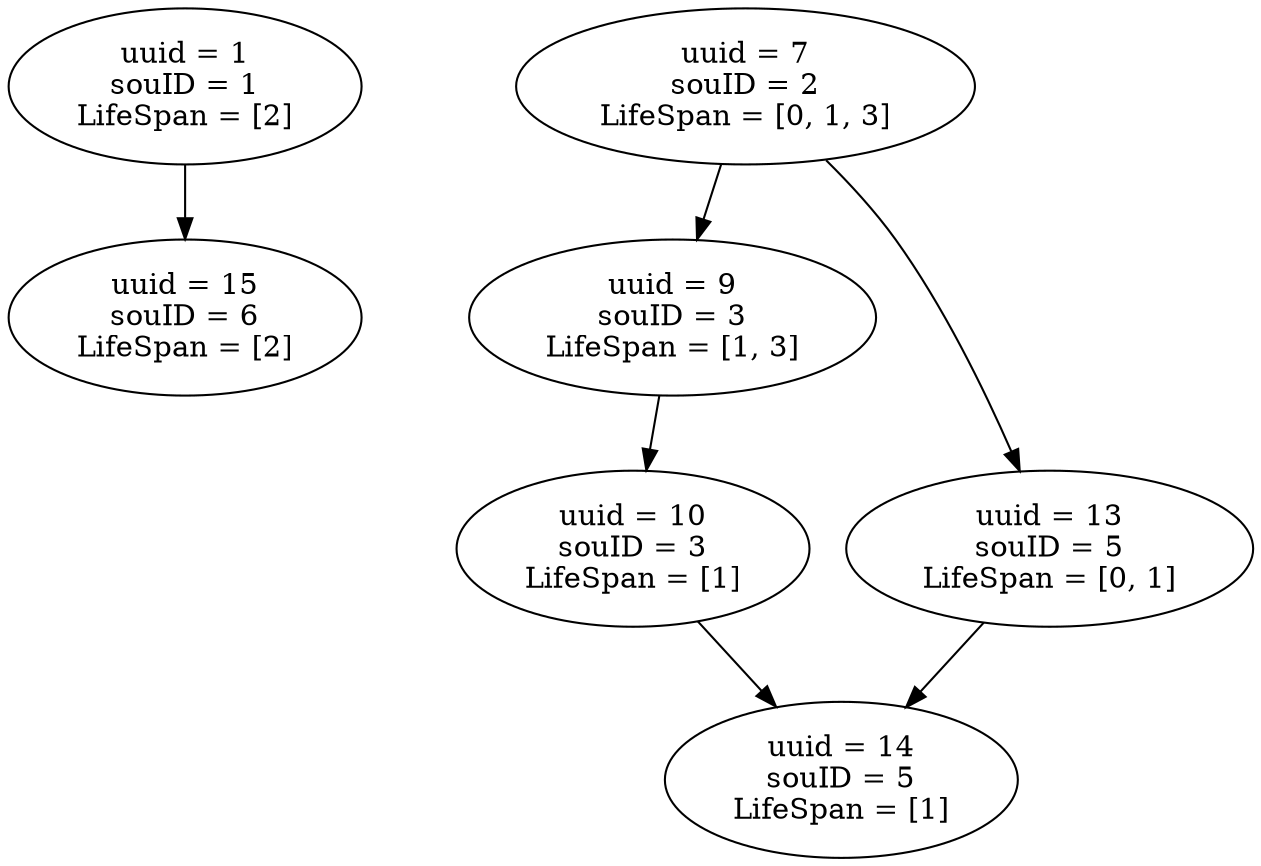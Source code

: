 // IindexGraph
digraph {
	1 [label="uuid = 1
souID = 1
LifeSpan = [2]"]
	7 [label="uuid = 7
souID = 2
LifeSpan = [0, 1, 3]"]
	9 [label="uuid = 9
souID = 3
LifeSpan = [1, 3]"]
	10 [label="uuid = 10
souID = 3
LifeSpan = [1]"]
	13 [label="uuid = 13
souID = 5
LifeSpan = [0, 1]"]
	14 [label="uuid = 14
souID = 5
LifeSpan = [1]"]
	15 [label="uuid = 15
souID = 6
LifeSpan = [2]"]
	1 -> 15
	7 -> 9
	7 -> 13
	9 -> 10
	10 -> 14
	13 -> 14
}
